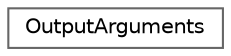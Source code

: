 digraph "Graphical Class Hierarchy"
{
 // LATEX_PDF_SIZE
  bgcolor="transparent";
  edge [fontname=Helvetica,fontsize=10,labelfontname=Helvetica,labelfontsize=10];
  node [fontname=Helvetica,fontsize=10,shape=box,height=0.2,width=0.4];
  rankdir="LR";
  Node0 [id="Node000000",label="OutputArguments",height=0.2,width=0.4,color="grey40", fillcolor="white", style="filled",URL="$classmexplus_1_1_output_arguments.html",tooltip="Output arguments wrapper."];
}
